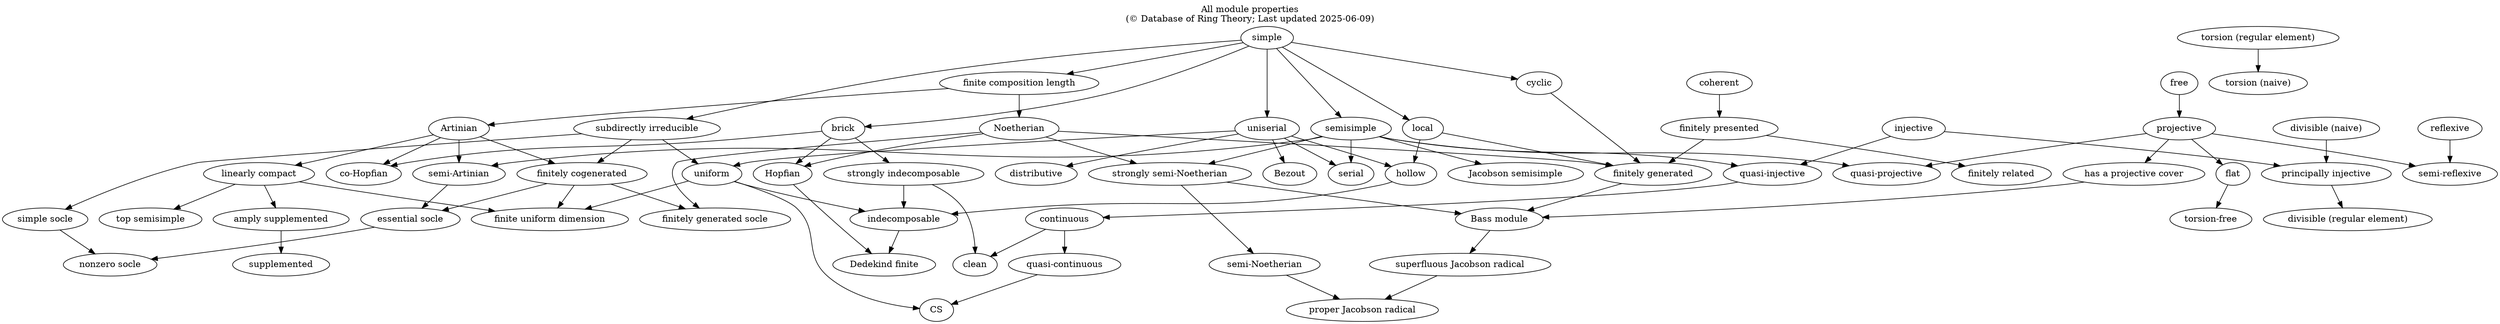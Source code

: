     strict digraph {
        label = <All module properties<br/>(© Database of Ring Theory; Last updated 2025-06-09)>
        URL = "https://ringtheory.herokuapp.com/";
        labelloc = top;

        "Noetherian" -> "finitely generated"
        "Artinian" -> "finitely cogenerated"
        "finitely cogenerated" -> "finitely generated socle"
        "finitely cogenerated" -> "essential socle"
        "free" -> "projective"
        "projective" -> "flat"
        "injective" -> "principally injective"
        "coherent" -> "finitely presented"
        "finitely presented" -> "finitely generated"
        "finitely presented" -> "finitely related"
        "cyclic" -> "finitely generated"
        "simple" -> "cyclic"
        "uniserial" -> "serial"
        "uniserial" -> "uniform"
        "reflexive" -> "semi-reflexive"
        "projective" -> "semi-reflexive"
        "simple" -> "finite composition length"
        "finite composition length" -> "Artinian"
        "finite composition length" -> "Noetherian"
        "simple" -> "semisimple"
        "simple" -> "subdirectly irreducible"
        "simple" -> "local"
        "hollow" -> "indecomposable"
        "local" -> "hollow"
        # "local" -> "Bass module"
        "finitely generated" -> "Bass module"
        "has a projective cover" -> "Bass module"
        "Bass module" -> "superfluous Jacobson radical"
        "superfluous Jacobson radical" -> "proper Jacobson radical"
        "Noetherian" -> "Hopfian"
        "semisimple" -> "strongly semi-Noetherian"
        "semisimple" -> "semi-Artinian"
        "Noetherian" -> "strongly semi-Noetherian"
        "strongly semi-Noetherian" -> "semi-Noetherian"
        "strongly semi-Noetherian" -> "Bass module"
        "semi-Noetherian" -> "proper Jacobson radical"
        "Artinian" -> "co-Hopfian"
        "simple" -> "uniserial"
        "torsion (regular element)" -> "torsion (naive)"
        "semisimple" -> "serial"
        "uniform" -> "indecomposable"
        "brick" -> "strongly indecomposable"
        brick -> Hopfian
        brick -> "co-Hopfian"
        "strongly indecomposable" -> "indecomposable"
        "simple" -> "brick"
        "flat" -> "torsion-free"
        "finitely cogenerated" -> "finite uniform dimension"
        "divisible (naive)" -> "principally injective"
        "uniform" -> "finite uniform dimension"
        "Noetherian" -> "finitely generated socle"
        "continuous" -> "quasi-continuous"
        "quasi-continuous" -> "CS"
        "quasi-injective" -> "continuous"
        "injective" -> "quasi-injective"
        "continuous" -> "clean"
        "strongly indecomposable" -> "clean"
        "semisimple" -> "quasi-injective"
        "semisimple" -> "quasi-projective"
        "uniserial" -> "hollow"
        "uniform" -> "CS"
        "subdirectly irreducible" -> "uniform"
        "subdirectly irreducible" -> "simple socle"
        # "subdirectly irreducible" -> "essential socle"
        "essential socle" -> "nonzero socle"
        "simple socle" -> "nonzero socle"
        "projective" -> "quasi-projective"
        "Artinian" -> "semi-Artinian"
        "semi-Artinian" -> "essential socle"
        "projective" -> "has a projective cover"
        "linearly compact" -> "finite uniform dimension"
        "Artinian" -> "linearly compact"
        "semisimple" -> "Jacobson semisimple"
        "amply supplemented" -> "supplemented"
        "linearly compact" -> "amply supplemented"
        "linearly compact" -> "top semisimple"
        "local" -> "finitely generated"
        "uniserial" -> "Bezout"
        "uniserial" -> "distributive"
        "Hopfian" -> "Dedekind finite"
        "principally injective" -> "divisible (regular element)"
        "indecomposable" -> "Dedekind finite"
        "subdirectly irreducible" -> "finitely cogenerated"
    }